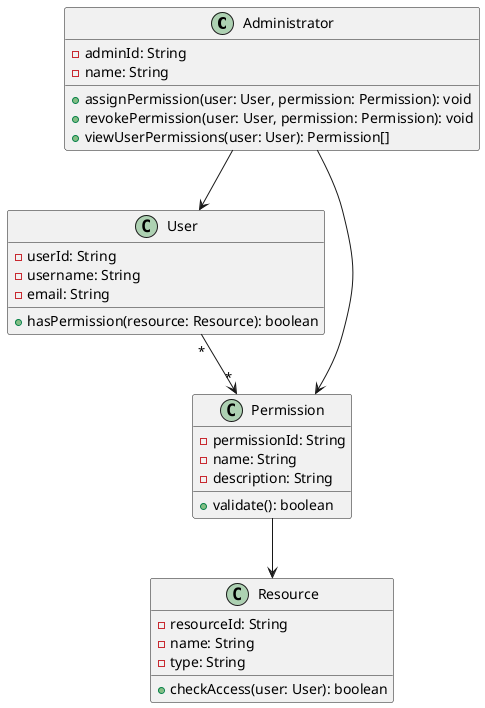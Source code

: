 @startuml
class Administrator {
    - adminId: String
    - name: String
    + assignPermission(user: User, permission: Permission): void
    + revokePermission(user: User, permission: Permission): void
    + viewUserPermissions(user: User): Permission[]
}

class User {
    - userId: String
    - username: String
    - email: String
    + hasPermission(resource: Resource): boolean
}

class Permission {
    - permissionId: String
    - name: String
    - description: String
    + validate(): boolean
}

class Resource {
    - resourceId: String
    - name: String
    - type: String
    + checkAccess(user: User): boolean
}

Administrator --> User
Administrator --> Permission
User "*" --> "*" Permission
Permission --> Resource
@enduml